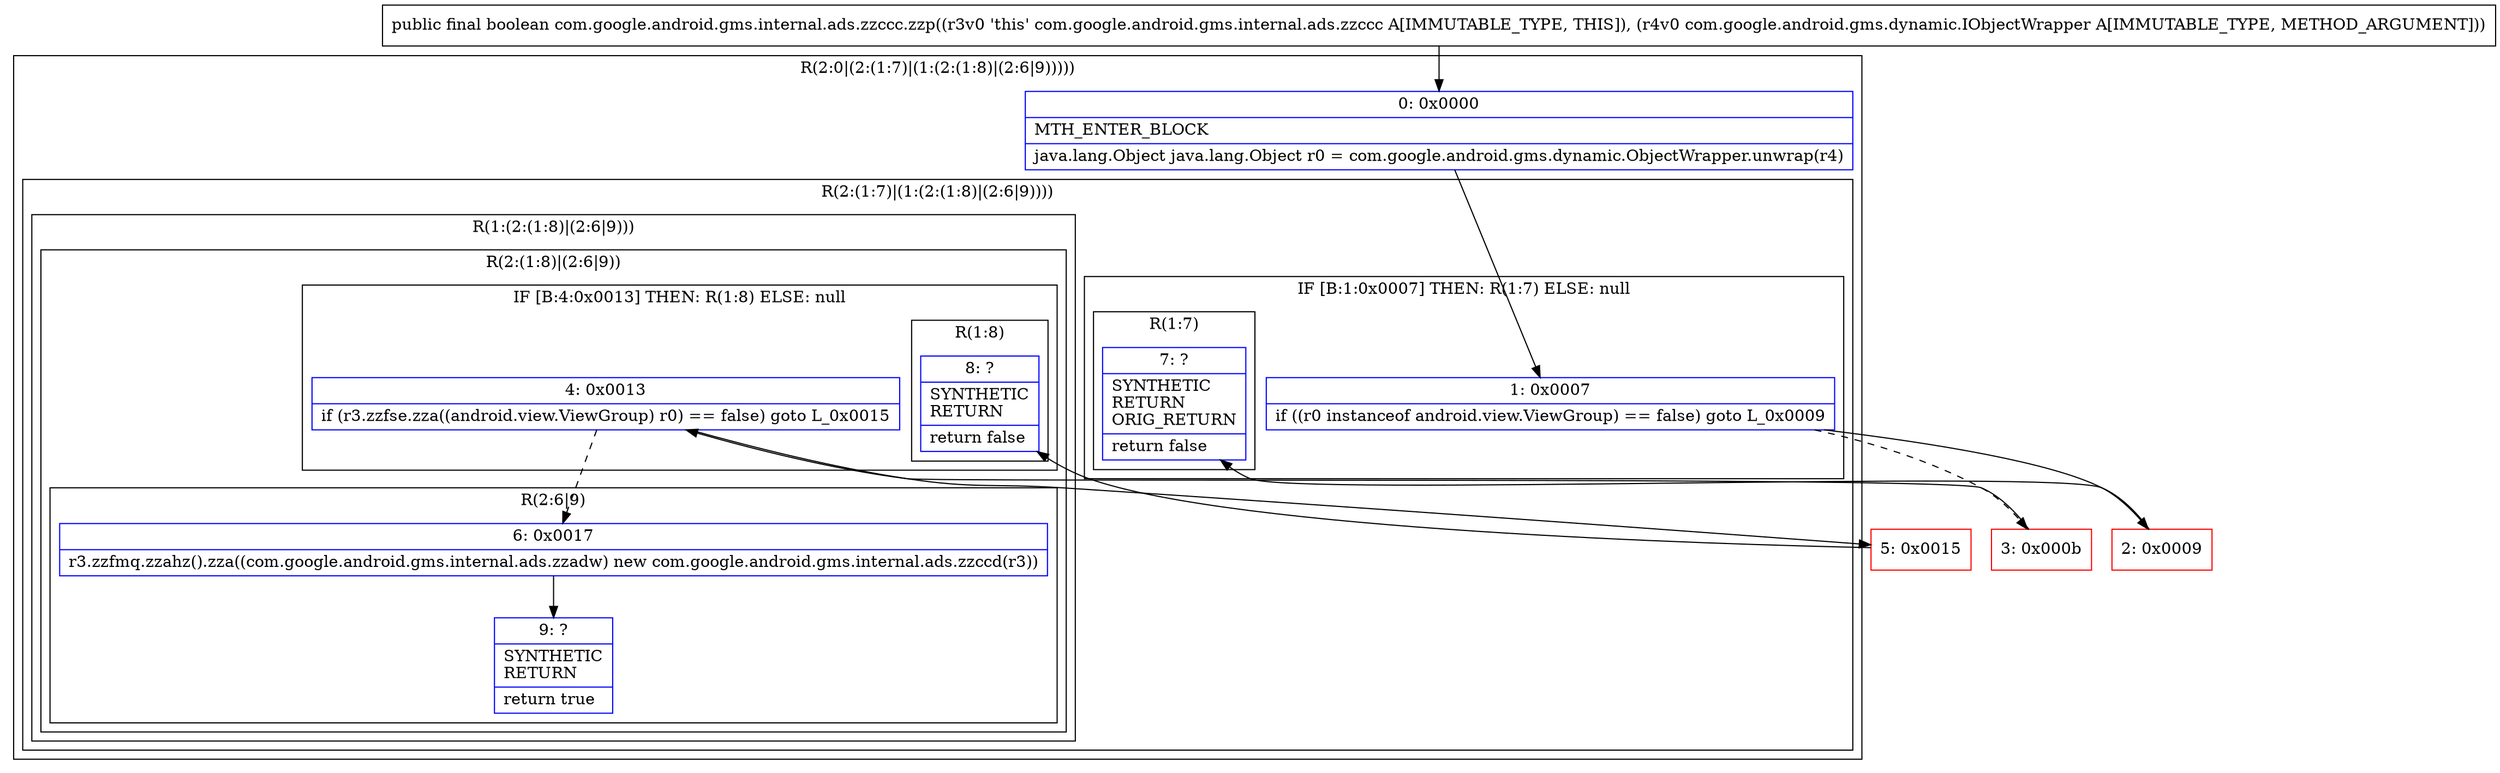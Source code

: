digraph "CFG forcom.google.android.gms.internal.ads.zzccc.zzp(Lcom\/google\/android\/gms\/dynamic\/IObjectWrapper;)Z" {
subgraph cluster_Region_852539843 {
label = "R(2:0|(2:(1:7)|(1:(2:(1:8)|(2:6|9)))))";
node [shape=record,color=blue];
Node_0 [shape=record,label="{0\:\ 0x0000|MTH_ENTER_BLOCK\l|java.lang.Object java.lang.Object r0 = com.google.android.gms.dynamic.ObjectWrapper.unwrap(r4)\l}"];
subgraph cluster_Region_1960061640 {
label = "R(2:(1:7)|(1:(2:(1:8)|(2:6|9))))";
node [shape=record,color=blue];
subgraph cluster_IfRegion_604661202 {
label = "IF [B:1:0x0007] THEN: R(1:7) ELSE: null";
node [shape=record,color=blue];
Node_1 [shape=record,label="{1\:\ 0x0007|if ((r0 instanceof android.view.ViewGroup) == false) goto L_0x0009\l}"];
subgraph cluster_Region_359471549 {
label = "R(1:7)";
node [shape=record,color=blue];
Node_7 [shape=record,label="{7\:\ ?|SYNTHETIC\lRETURN\lORIG_RETURN\l|return false\l}"];
}
}
subgraph cluster_Region_1883232853 {
label = "R(1:(2:(1:8)|(2:6|9)))";
node [shape=record,color=blue];
subgraph cluster_Region_57954593 {
label = "R(2:(1:8)|(2:6|9))";
node [shape=record,color=blue];
subgraph cluster_IfRegion_1323665483 {
label = "IF [B:4:0x0013] THEN: R(1:8) ELSE: null";
node [shape=record,color=blue];
Node_4 [shape=record,label="{4\:\ 0x0013|if (r3.zzfse.zza((android.view.ViewGroup) r0) == false) goto L_0x0015\l}"];
subgraph cluster_Region_1445177837 {
label = "R(1:8)";
node [shape=record,color=blue];
Node_8 [shape=record,label="{8\:\ ?|SYNTHETIC\lRETURN\l|return false\l}"];
}
}
subgraph cluster_Region_738128485 {
label = "R(2:6|9)";
node [shape=record,color=blue];
Node_6 [shape=record,label="{6\:\ 0x0017|r3.zzfmq.zzahz().zza((com.google.android.gms.internal.ads.zzadw) new com.google.android.gms.internal.ads.zzccd(r3))\l}"];
Node_9 [shape=record,label="{9\:\ ?|SYNTHETIC\lRETURN\l|return true\l}"];
}
}
}
}
}
Node_2 [shape=record,color=red,label="{2\:\ 0x0009}"];
Node_3 [shape=record,color=red,label="{3\:\ 0x000b}"];
Node_5 [shape=record,color=red,label="{5\:\ 0x0015}"];
MethodNode[shape=record,label="{public final boolean com.google.android.gms.internal.ads.zzccc.zzp((r3v0 'this' com.google.android.gms.internal.ads.zzccc A[IMMUTABLE_TYPE, THIS]), (r4v0 com.google.android.gms.dynamic.IObjectWrapper A[IMMUTABLE_TYPE, METHOD_ARGUMENT])) }"];
MethodNode -> Node_0;
Node_0 -> Node_1;
Node_1 -> Node_2;
Node_1 -> Node_3[style=dashed];
Node_4 -> Node_5;
Node_4 -> Node_6[style=dashed];
Node_6 -> Node_9;
Node_2 -> Node_7;
Node_3 -> Node_4;
Node_5 -> Node_8;
}

